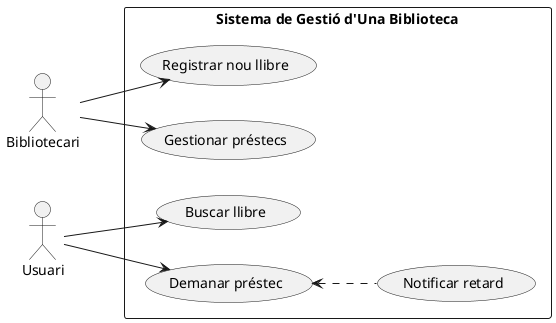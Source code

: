 @startuml
left to right direction

actor Bibliotecari
actor Usuari

rectangle "Sistema de Gestió d'Una Biblioteca" {
   Usuari --> (Buscar llibre)
   Usuari --> (Demanar préstec)
   (Demanar préstec) <.. (Notificar retard) <<extend>>
   Bibliotecari --> (Registrar nou llibre)
   Bibliotecari --> (Gestionar préstecs)
}
@enduml
